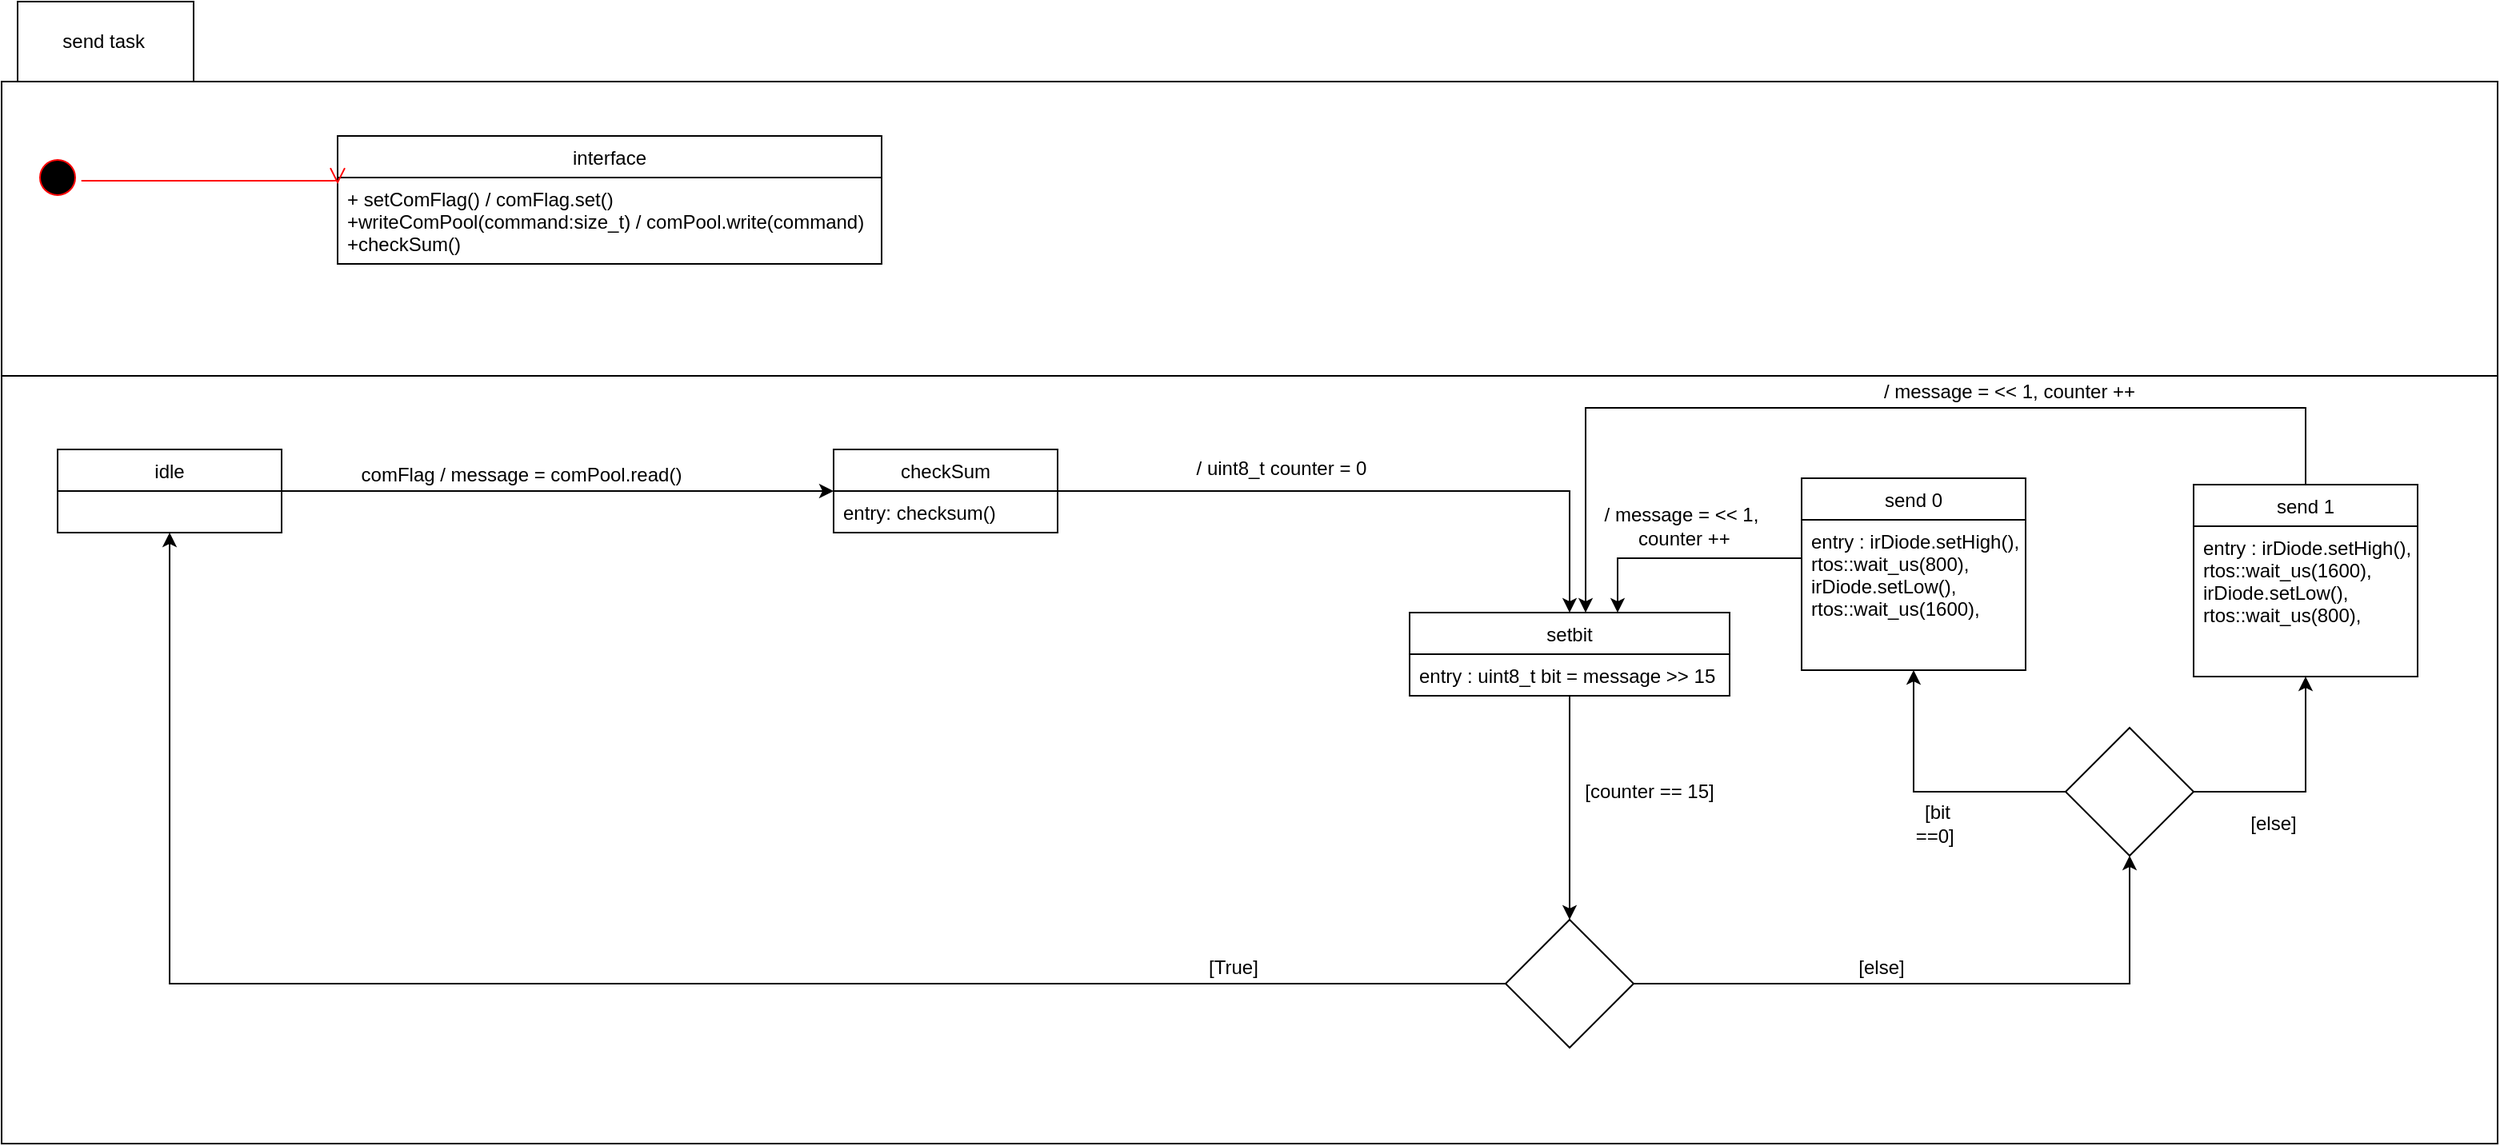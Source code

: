 <mxfile version="11.2.4" type="device" pages="1"><diagram id="sKFGZLeWnBNxjXwQn5PK" name="Page-1"><mxGraphModel dx="1936" dy="1181" grid="1" gridSize="10" guides="1" tooltips="1" connect="1" arrows="1" fold="1" page="1" pageScale="1" pageWidth="850" pageHeight="1100" math="0" shadow="0"><root><mxCell id="0"/><mxCell id="1" parent="0"/><mxCell id="M-gJEsw4l1EYgsU3cdpy-21" value="" style="rounded=0;whiteSpace=wrap;html=1;" vertex="1" parent="1"><mxGeometry x="10" y="76" width="1560" height="664" as="geometry"/></mxCell><mxCell id="M-gJEsw4l1EYgsU3cdpy-22" value="" style="rounded=0;whiteSpace=wrap;html=1;" vertex="1" parent="1"><mxGeometry x="10" y="76" width="1560" height="184" as="geometry"/></mxCell><mxCell id="M-gJEsw4l1EYgsU3cdpy-2" value="send task&amp;nbsp;" style="html=1;" vertex="1" parent="1"><mxGeometry x="20" y="26" width="110" height="50" as="geometry"/></mxCell><mxCell id="M-gJEsw4l1EYgsU3cdpy-3" value="interface" style="swimlane;fontStyle=0;childLayout=stackLayout;horizontal=1;startSize=26;fillColor=none;horizontalStack=0;resizeParent=1;resizeParentMax=0;resizeLast=0;collapsible=1;marginBottom=0;" vertex="1" parent="1"><mxGeometry x="220" y="110" width="340" height="80" as="geometry"/></mxCell><mxCell id="M-gJEsw4l1EYgsU3cdpy-4" value="+ setComFlag() / comFlag.set()&#10;+writeComPool(command:size_t) / comPool.write(command)&#10;+checkSum()" style="text;strokeColor=none;fillColor=none;align=left;verticalAlign=top;spacingLeft=4;spacingRight=4;overflow=hidden;rotatable=0;points=[[0,0.5],[1,0.5]];portConstraint=eastwest;" vertex="1" parent="M-gJEsw4l1EYgsU3cdpy-3"><mxGeometry y="26" width="340" height="54" as="geometry"/></mxCell><mxCell id="M-gJEsw4l1EYgsU3cdpy-7" value="" style="ellipse;html=1;shape=startState;fillColor=#000000;strokeColor=#ff0000;" vertex="1" parent="1"><mxGeometry x="30" y="121" width="30" height="30" as="geometry"/></mxCell><mxCell id="M-gJEsw4l1EYgsU3cdpy-8" value="" style="edgeStyle=orthogonalEdgeStyle;html=1;verticalAlign=bottom;endArrow=open;endSize=8;strokeColor=#ff0000;entryX=0;entryY=0.077;entryDx=0;entryDy=0;entryPerimeter=0;" edge="1" source="M-gJEsw4l1EYgsU3cdpy-7" parent="1" target="M-gJEsw4l1EYgsU3cdpy-4"><mxGeometry relative="1" as="geometry"><mxPoint x="220" y="144" as="targetPoint"/><Array as="points"><mxPoint x="100" y="138"/><mxPoint x="100" y="138"/></Array></mxGeometry></mxCell><mxCell id="M-gJEsw4l1EYgsU3cdpy-31" style="edgeStyle=orthogonalEdgeStyle;rounded=0;orthogonalLoop=1;jettySize=auto;html=1;" edge="1" parent="1" source="M-gJEsw4l1EYgsU3cdpy-23" target="M-gJEsw4l1EYgsU3cdpy-27"><mxGeometry relative="1" as="geometry"/></mxCell><mxCell id="M-gJEsw4l1EYgsU3cdpy-23" value="idle" style="swimlane;fontStyle=0;childLayout=stackLayout;horizontal=1;startSize=26;fillColor=none;horizontalStack=0;resizeParent=1;resizeParentMax=0;resizeLast=0;collapsible=1;marginBottom=0;" vertex="1" parent="1"><mxGeometry x="45" y="306" width="140" height="52" as="geometry"/></mxCell><mxCell id="M-gJEsw4l1EYgsU3cdpy-38" style="edgeStyle=orthogonalEdgeStyle;rounded=0;orthogonalLoop=1;jettySize=auto;html=1;" edge="1" parent="1" source="M-gJEsw4l1EYgsU3cdpy-27" target="M-gJEsw4l1EYgsU3cdpy-34"><mxGeometry relative="1" as="geometry"/></mxCell><mxCell id="M-gJEsw4l1EYgsU3cdpy-27" value="checkSum" style="swimlane;fontStyle=0;childLayout=stackLayout;horizontal=1;startSize=26;fillColor=none;horizontalStack=0;resizeParent=1;resizeParentMax=0;resizeLast=0;collapsible=1;marginBottom=0;" vertex="1" parent="1"><mxGeometry x="530" y="306" width="140" height="52" as="geometry"/></mxCell><mxCell id="M-gJEsw4l1EYgsU3cdpy-33" value="entry: checksum()" style="text;strokeColor=none;fillColor=none;align=left;verticalAlign=top;spacingLeft=4;spacingRight=4;overflow=hidden;rotatable=0;points=[[0,0.5],[1,0.5]];portConstraint=eastwest;" vertex="1" parent="M-gJEsw4l1EYgsU3cdpy-27"><mxGeometry y="26" width="140" height="26" as="geometry"/></mxCell><mxCell id="M-gJEsw4l1EYgsU3cdpy-32" value="comFlag / message = comPool.read()" style="text;html=1;strokeColor=none;fillColor=none;align=center;verticalAlign=middle;whiteSpace=wrap;rounded=0;" vertex="1" parent="1"><mxGeometry x="200" y="312" width="270" height="20" as="geometry"/></mxCell><mxCell id="M-gJEsw4l1EYgsU3cdpy-40" style="edgeStyle=orthogonalEdgeStyle;rounded=0;orthogonalLoop=1;jettySize=auto;html=1;" edge="1" parent="1" source="M-gJEsw4l1EYgsU3cdpy-34" target="M-gJEsw4l1EYgsU3cdpy-39"><mxGeometry relative="1" as="geometry"/></mxCell><mxCell id="M-gJEsw4l1EYgsU3cdpy-34" value="setbit" style="swimlane;fontStyle=0;childLayout=stackLayout;horizontal=1;startSize=26;fillColor=none;horizontalStack=0;resizeParent=1;resizeParentMax=0;resizeLast=0;collapsible=1;marginBottom=0;" vertex="1" parent="1"><mxGeometry x="890" y="408" width="200" height="52" as="geometry"/></mxCell><mxCell id="M-gJEsw4l1EYgsU3cdpy-62" value="entry : uint8_t bit = message &gt;&gt; 15" style="text;strokeColor=none;fillColor=none;align=left;verticalAlign=top;spacingLeft=4;spacingRight=4;overflow=hidden;rotatable=0;points=[[0,0.5],[1,0.5]];portConstraint=eastwest;" vertex="1" parent="M-gJEsw4l1EYgsU3cdpy-34"><mxGeometry y="26" width="200" height="26" as="geometry"/></mxCell><mxCell id="M-gJEsw4l1EYgsU3cdpy-42" style="edgeStyle=orthogonalEdgeStyle;rounded=0;orthogonalLoop=1;jettySize=auto;html=1;" edge="1" parent="1" source="M-gJEsw4l1EYgsU3cdpy-39" target="M-gJEsw4l1EYgsU3cdpy-23"><mxGeometry relative="1" as="geometry"><Array as="points"><mxPoint x="115" y="640"/></Array></mxGeometry></mxCell><mxCell id="M-gJEsw4l1EYgsU3cdpy-48" style="edgeStyle=orthogonalEdgeStyle;rounded=0;orthogonalLoop=1;jettySize=auto;html=1;" edge="1" parent="1" source="M-gJEsw4l1EYgsU3cdpy-39" target="M-gJEsw4l1EYgsU3cdpy-47"><mxGeometry relative="1" as="geometry"/></mxCell><mxCell id="M-gJEsw4l1EYgsU3cdpy-39" value="" style="rhombus;whiteSpace=wrap;html=1;" vertex="1" parent="1"><mxGeometry x="950" y="600" width="80" height="80" as="geometry"/></mxCell><mxCell id="M-gJEsw4l1EYgsU3cdpy-41" value="[counter == 15]" style="text;html=1;strokeColor=none;fillColor=none;align=center;verticalAlign=middle;whiteSpace=wrap;rounded=0;" vertex="1" parent="1"><mxGeometry x="990" y="510" width="100" height="20" as="geometry"/></mxCell><mxCell id="M-gJEsw4l1EYgsU3cdpy-43" value="[True]" style="text;html=1;strokeColor=none;fillColor=none;align=center;verticalAlign=middle;whiteSpace=wrap;rounded=0;" vertex="1" parent="1"><mxGeometry x="760" y="620" width="40" height="20" as="geometry"/></mxCell><mxCell id="M-gJEsw4l1EYgsU3cdpy-59" style="edgeStyle=orthogonalEdgeStyle;rounded=0;orthogonalLoop=1;jettySize=auto;html=1;" edge="1" parent="1" source="M-gJEsw4l1EYgsU3cdpy-47" target="M-gJEsw4l1EYgsU3cdpy-55"><mxGeometry relative="1" as="geometry"><Array as="points"><mxPoint x="1450" y="520"/></Array></mxGeometry></mxCell><mxCell id="M-gJEsw4l1EYgsU3cdpy-60" style="edgeStyle=orthogonalEdgeStyle;rounded=0;orthogonalLoop=1;jettySize=auto;html=1;" edge="1" parent="1" source="M-gJEsw4l1EYgsU3cdpy-47" target="M-gJEsw4l1EYgsU3cdpy-51"><mxGeometry relative="1" as="geometry"/></mxCell><mxCell id="M-gJEsw4l1EYgsU3cdpy-47" value="" style="rhombus;whiteSpace=wrap;html=1;" vertex="1" parent="1"><mxGeometry x="1300" y="480" width="80" height="80" as="geometry"/></mxCell><mxCell id="M-gJEsw4l1EYgsU3cdpy-49" value="[else]" style="text;html=1;strokeColor=none;fillColor=none;align=center;verticalAlign=middle;whiteSpace=wrap;rounded=0;" vertex="1" parent="1"><mxGeometry x="1080" y="620" width="210" height="20" as="geometry"/></mxCell><mxCell id="M-gJEsw4l1EYgsU3cdpy-63" style="edgeStyle=orthogonalEdgeStyle;rounded=0;orthogonalLoop=1;jettySize=auto;html=1;" edge="1" parent="1" source="M-gJEsw4l1EYgsU3cdpy-51" target="M-gJEsw4l1EYgsU3cdpy-34"><mxGeometry relative="1" as="geometry"><Array as="points"><mxPoint x="1020" y="374"/></Array></mxGeometry></mxCell><mxCell id="M-gJEsw4l1EYgsU3cdpy-51" value="send 0" style="swimlane;fontStyle=0;childLayout=stackLayout;horizontal=1;startSize=26;fillColor=none;horizontalStack=0;resizeParent=1;resizeParentMax=0;resizeLast=0;collapsible=1;marginBottom=0;" vertex="1" parent="1"><mxGeometry x="1135" y="324" width="140" height="120" as="geometry"/></mxCell><mxCell id="M-gJEsw4l1EYgsU3cdpy-53" value="entry : irDiode.setHigh(),&#10;rtos::wait_us(800),&#10;irDiode.setLow(),&#10;rtos::wait_us(1600),&#10;" style="text;strokeColor=none;fillColor=none;align=left;verticalAlign=top;spacingLeft=4;spacingRight=4;overflow=hidden;rotatable=0;points=[[0,0.5],[1,0.5]];portConstraint=eastwest;" vertex="1" parent="M-gJEsw4l1EYgsU3cdpy-51"><mxGeometry y="26" width="140" height="94" as="geometry"/></mxCell><mxCell id="M-gJEsw4l1EYgsU3cdpy-65" style="edgeStyle=orthogonalEdgeStyle;rounded=0;orthogonalLoop=1;jettySize=auto;html=1;" edge="1" parent="1" source="M-gJEsw4l1EYgsU3cdpy-55" target="M-gJEsw4l1EYgsU3cdpy-34"><mxGeometry relative="1" as="geometry"><Array as="points"><mxPoint x="1450" y="280"/><mxPoint x="1000" y="280"/></Array></mxGeometry></mxCell><mxCell id="M-gJEsw4l1EYgsU3cdpy-55" value="send 1" style="swimlane;fontStyle=0;childLayout=stackLayout;horizontal=1;startSize=26;fillColor=none;horizontalStack=0;resizeParent=1;resizeParentMax=0;resizeLast=0;collapsible=1;marginBottom=0;" vertex="1" parent="1"><mxGeometry x="1380" y="328" width="140" height="120" as="geometry"/></mxCell><mxCell id="M-gJEsw4l1EYgsU3cdpy-56" value="entry : irDiode.setHigh(),&#10;rtos::wait_us(1600),&#10;irDiode.setLow(),&#10;rtos::wait_us(800)," style="text;strokeColor=none;fillColor=none;align=left;verticalAlign=top;spacingLeft=4;spacingRight=4;overflow=hidden;rotatable=0;points=[[0,0.5],[1,0.5]];portConstraint=eastwest;" vertex="1" parent="M-gJEsw4l1EYgsU3cdpy-55"><mxGeometry y="26" width="140" height="94" as="geometry"/></mxCell><mxCell id="M-gJEsw4l1EYgsU3cdpy-61" value="[bit ==0]&amp;nbsp;" style="text;html=1;strokeColor=none;fillColor=none;align=center;verticalAlign=middle;whiteSpace=wrap;rounded=0;" vertex="1" parent="1"><mxGeometry x="1200" y="530" width="40" height="20" as="geometry"/></mxCell><mxCell id="M-gJEsw4l1EYgsU3cdpy-64" value="/ uint8_t counter = 0" style="text;html=1;strokeColor=none;fillColor=none;align=center;verticalAlign=middle;whiteSpace=wrap;rounded=0;" vertex="1" parent="1"><mxGeometry x="730" y="308" width="160" height="20" as="geometry"/></mxCell><mxCell id="M-gJEsw4l1EYgsU3cdpy-66" value="&lt;span style=&quot;text-align: left ; white-space: nowrap&quot;&gt;/ message = &amp;lt;&amp;lt; 1,&lt;br&gt;&amp;nbsp;&lt;/span&gt;&lt;span style=&quot;text-align: left ; white-space: nowrap&quot;&gt;counter ++&lt;/span&gt;" style="text;html=1;strokeColor=none;fillColor=none;align=center;verticalAlign=middle;whiteSpace=wrap;rounded=0;" vertex="1" parent="1"><mxGeometry x="1040" y="344" width="40" height="20" as="geometry"/></mxCell><mxCell id="M-gJEsw4l1EYgsU3cdpy-67" value="&lt;span style=&quot;text-align: left ; white-space: nowrap&quot;&gt;/ message = &amp;lt;&amp;lt; 1,&amp;nbsp;&lt;/span&gt;&lt;span style=&quot;text-align: left ; white-space: nowrap&quot;&gt;counter ++&lt;/span&gt;" style="text;html=1;strokeColor=none;fillColor=none;align=center;verticalAlign=middle;whiteSpace=wrap;rounded=0;" vertex="1" parent="1"><mxGeometry x="1200" y="260" width="130" height="20" as="geometry"/></mxCell><mxCell id="M-gJEsw4l1EYgsU3cdpy-69" value="[else]" style="text;html=1;strokeColor=none;fillColor=none;align=center;verticalAlign=middle;whiteSpace=wrap;rounded=0;" vertex="1" parent="1"><mxGeometry x="1410" y="530" width="40" height="20" as="geometry"/></mxCell></root></mxGraphModel></diagram></mxfile>